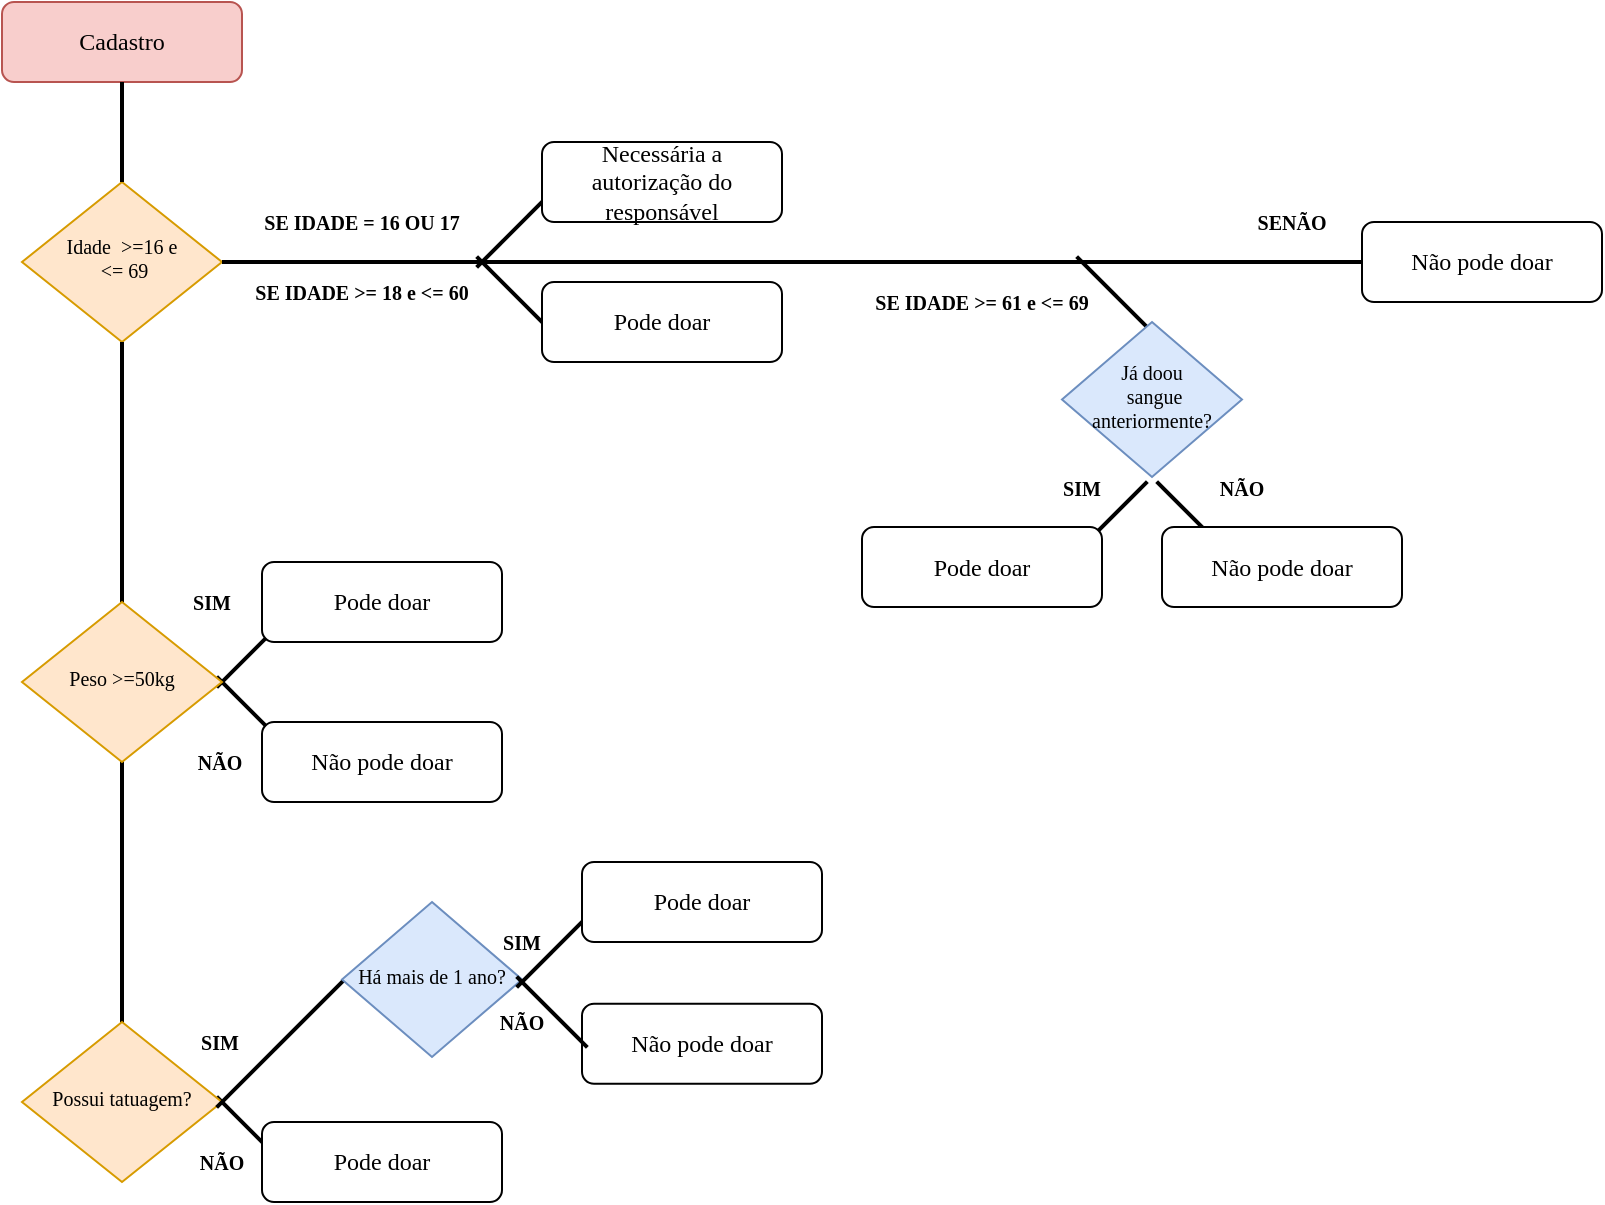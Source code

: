 <mxfile version="20.2.7" type="github">
  <diagram id="C5RBs43oDa-KdzZeNtuy" name="Page-1">
    <mxGraphModel dx="1422" dy="794" grid="1" gridSize="10" guides="1" tooltips="1" connect="1" arrows="1" fold="1" page="1" pageScale="1" pageWidth="1200" pageHeight="1920" math="0" shadow="0">
      <root>
        <mxCell id="WIyWlLk6GJQsqaUBKTNV-0" />
        <mxCell id="WIyWlLk6GJQsqaUBKTNV-1" parent="WIyWlLk6GJQsqaUBKTNV-0" />
        <mxCell id="WIyWlLk6GJQsqaUBKTNV-3" value="Cadastro" style="rounded=1;whiteSpace=wrap;html=1;fontSize=12;glass=0;strokeWidth=1;shadow=0;fillColor=#f8cecc;strokeColor=#b85450;fontFamily=Montserrat;1,300&amp;family=Montserrat:wght@200&amp;family=Sanchez&amp;display=swap&quot; rel=&quot;stylesheet&quot;&gt;;" parent="WIyWlLk6GJQsqaUBKTNV-1" vertex="1">
          <mxGeometry x="160" y="80" width="120" height="40" as="geometry" />
        </mxCell>
        <mxCell id="WIyWlLk6GJQsqaUBKTNV-6" value="Idade&amp;nbsp; &amp;gt;=16 e&lt;br&gt;&amp;nbsp;&amp;lt;= 69" style="rhombus;whiteSpace=wrap;html=1;shadow=0;fontFamily=Montserrat;fontSize=10;align=center;strokeWidth=1;spacing=6;spacingTop=-4;fillColor=#ffe6cc;strokeColor=#d79b00;" parent="WIyWlLk6GJQsqaUBKTNV-1" vertex="1">
          <mxGeometry x="170" y="170" width="100" height="80" as="geometry" />
        </mxCell>
        <mxCell id="_vc62bu4L6rgQ7pUkIKq-5" value="" style="line;strokeWidth=2;html=1;fontSize=10;rotation=90;fontFamily=Montserrat;" vertex="1" parent="WIyWlLk6GJQsqaUBKTNV-1">
          <mxGeometry x="195" y="140" width="50" height="10" as="geometry" />
        </mxCell>
        <mxCell id="_vc62bu4L6rgQ7pUkIKq-12" value="" style="line;strokeWidth=2;html=1;fontSize=10;rotation=90;fontFamily=Montserrat;" vertex="1" parent="WIyWlLk6GJQsqaUBKTNV-1">
          <mxGeometry x="151.25" y="313.75" width="137.5" height="10" as="geometry" />
        </mxCell>
        <mxCell id="_vc62bu4L6rgQ7pUkIKq-15" value="" style="line;strokeWidth=2;html=1;fontSize=10;rotation=-45;fontFamily=Montserrat;" vertex="1" parent="WIyWlLk6GJQsqaUBKTNV-1">
          <mxGeometry x="260" y="400" width="50" height="10" as="geometry" />
        </mxCell>
        <mxCell id="_vc62bu4L6rgQ7pUkIKq-16" value="" style="line;strokeWidth=2;html=1;fontSize=10;rotation=45;fontFamily=Montserrat;" vertex="1" parent="WIyWlLk6GJQsqaUBKTNV-1">
          <mxGeometry x="260" y="430" width="50" height="10" as="geometry" />
        </mxCell>
        <mxCell id="_vc62bu4L6rgQ7pUkIKq-17" value="SIM" style="text;html=1;strokeColor=none;fillColor=none;align=center;verticalAlign=middle;whiteSpace=wrap;rounded=0;fontSize=10;fontFamily=Montserrat;fontStyle=1" vertex="1" parent="WIyWlLk6GJQsqaUBKTNV-1">
          <mxGeometry x="245" y="370" width="40" height="20" as="geometry" />
        </mxCell>
        <mxCell id="_vc62bu4L6rgQ7pUkIKq-18" value="NÃO" style="text;html=1;strokeColor=none;fillColor=none;align=center;verticalAlign=middle;whiteSpace=wrap;rounded=0;fontSize=10;fontFamily=Montserrat;fontStyle=1" vertex="1" parent="WIyWlLk6GJQsqaUBKTNV-1">
          <mxGeometry x="248.75" y="450" width="40" height="20" as="geometry" />
        </mxCell>
        <mxCell id="_vc62bu4L6rgQ7pUkIKq-19" value="Pode doar" style="rounded=1;whiteSpace=wrap;html=1;fontSize=12;glass=0;strokeWidth=1;shadow=0;fontFamily=Montserrat;" vertex="1" parent="WIyWlLk6GJQsqaUBKTNV-1">
          <mxGeometry x="290" y="360" width="120" height="40" as="geometry" />
        </mxCell>
        <mxCell id="_vc62bu4L6rgQ7pUkIKq-20" value="Não pode doar" style="rounded=1;whiteSpace=wrap;html=1;fontSize=12;glass=0;strokeWidth=1;shadow=0;fontFamily=Montserrat;" vertex="1" parent="WIyWlLk6GJQsqaUBKTNV-1">
          <mxGeometry x="290" y="440" width="120" height="40" as="geometry" />
        </mxCell>
        <mxCell id="_vc62bu4L6rgQ7pUkIKq-21" value="" style="line;strokeWidth=2;html=1;fontSize=10;rotation=0;fontFamily=Montserrat;fontStyle=0" vertex="1" parent="WIyWlLk6GJQsqaUBKTNV-1">
          <mxGeometry x="270" y="205" width="570" height="10" as="geometry" />
        </mxCell>
        <mxCell id="_vc62bu4L6rgQ7pUkIKq-22" value="" style="line;strokeWidth=2;html=1;fontSize=10;rotation=-225;fontFamily=Montserrat;" vertex="1" parent="WIyWlLk6GJQsqaUBKTNV-1">
          <mxGeometry x="390" y="190" width="50" height="10" as="geometry" />
        </mxCell>
        <mxCell id="_vc62bu4L6rgQ7pUkIKq-24" value="" style="line;strokeWidth=2;html=1;fontSize=10;rotation=-135;fontFamily=Montserrat;" vertex="1" parent="WIyWlLk6GJQsqaUBKTNV-1">
          <mxGeometry x="390" y="220" width="50" height="10" as="geometry" />
        </mxCell>
        <mxCell id="_vc62bu4L6rgQ7pUkIKq-25" value="SE IDADE = 16 OU 17" style="text;html=1;strokeColor=none;fillColor=none;align=center;verticalAlign=middle;whiteSpace=wrap;rounded=0;fontSize=10;fontFamily=Montserrat;fontStyle=1" vertex="1" parent="WIyWlLk6GJQsqaUBKTNV-1">
          <mxGeometry x="280" y="180" width="120" height="20" as="geometry" />
        </mxCell>
        <mxCell id="_vc62bu4L6rgQ7pUkIKq-26" value="SE IDADE &amp;gt;= 18 e &amp;lt;= 60" style="text;html=1;strokeColor=none;fillColor=none;align=center;verticalAlign=middle;whiteSpace=wrap;rounded=0;fontSize=10;fontFamily=Montserrat;fontStyle=1" vertex="1" parent="WIyWlLk6GJQsqaUBKTNV-1">
          <mxGeometry x="280" y="215" width="120" height="20" as="geometry" />
        </mxCell>
        <mxCell id="_vc62bu4L6rgQ7pUkIKq-27" value="Pode doar" style="rounded=1;whiteSpace=wrap;html=1;fontSize=12;glass=0;strokeWidth=1;shadow=0;fontFamily=Montserrat;" vertex="1" parent="WIyWlLk6GJQsqaUBKTNV-1">
          <mxGeometry x="430" y="220" width="120" height="40" as="geometry" />
        </mxCell>
        <mxCell id="_vc62bu4L6rgQ7pUkIKq-28" value="Necessária a autorização do responsável" style="rounded=1;whiteSpace=wrap;html=1;fontSize=12;glass=0;strokeWidth=1;shadow=0;fontFamily=Montserrat;" vertex="1" parent="WIyWlLk6GJQsqaUBKTNV-1">
          <mxGeometry x="430" y="150" width="120" height="40" as="geometry" />
        </mxCell>
        <mxCell id="_vc62bu4L6rgQ7pUkIKq-30" value="SENÃO" style="text;html=1;strokeColor=none;fillColor=none;align=center;verticalAlign=middle;whiteSpace=wrap;rounded=0;fontSize=10;fontFamily=Montserrat;fontStyle=1" vertex="1" parent="WIyWlLk6GJQsqaUBKTNV-1">
          <mxGeometry x="770" y="180" width="70" height="20" as="geometry" />
        </mxCell>
        <mxCell id="_vc62bu4L6rgQ7pUkIKq-32" value="Não pode doar" style="rounded=1;whiteSpace=wrap;html=1;fontSize=12;glass=0;strokeWidth=1;shadow=0;fontFamily=Montserrat;" vertex="1" parent="WIyWlLk6GJQsqaUBKTNV-1">
          <mxGeometry x="840" y="190" width="120" height="40" as="geometry" />
        </mxCell>
        <mxCell id="_vc62bu4L6rgQ7pUkIKq-38" value="" style="line;strokeWidth=2;html=1;fontSize=10;rotation=-135;fontFamily=Montserrat;" vertex="1" parent="WIyWlLk6GJQsqaUBKTNV-1">
          <mxGeometry x="690" y="220" width="50" height="10" as="geometry" />
        </mxCell>
        <mxCell id="_vc62bu4L6rgQ7pUkIKq-40" value="SE IDADE &amp;gt;= 61 e &amp;lt;= 69" style="text;html=1;strokeColor=none;fillColor=none;align=center;verticalAlign=middle;whiteSpace=wrap;rounded=0;fontSize=10;fontFamily=Montserrat;fontStyle=1" vertex="1" parent="WIyWlLk6GJQsqaUBKTNV-1">
          <mxGeometry x="590" y="220" width="120" height="20" as="geometry" />
        </mxCell>
        <mxCell id="_vc62bu4L6rgQ7pUkIKq-42" value="Já doou&lt;br&gt;&amp;nbsp;sangue anteriormente?" style="rhombus;whiteSpace=wrap;html=1;shadow=0;fontFamily=Montserrat;fontSize=10;align=center;strokeWidth=1;spacing=6;spacingTop=-4;fillColor=#dae8fc;strokeColor=#6c8ebf;" vertex="1" parent="WIyWlLk6GJQsqaUBKTNV-1">
          <mxGeometry x="690" y="240" width="90" height="77.5" as="geometry" />
        </mxCell>
        <mxCell id="_vc62bu4L6rgQ7pUkIKq-43" value="" style="line;strokeWidth=2;html=1;fontSize=10;rotation=-45;fontFamily=Montserrat;" vertex="1" parent="WIyWlLk6GJQsqaUBKTNV-1">
          <mxGeometry x="690" y="332.5" width="50" height="10" as="geometry" />
        </mxCell>
        <mxCell id="_vc62bu4L6rgQ7pUkIKq-44" value="SIM" style="text;html=1;strokeColor=none;fillColor=none;align=center;verticalAlign=middle;whiteSpace=wrap;rounded=0;fontSize=10;fontFamily=Montserrat;fontStyle=1" vertex="1" parent="WIyWlLk6GJQsqaUBKTNV-1">
          <mxGeometry x="680" y="312.5" width="40" height="20" as="geometry" />
        </mxCell>
        <mxCell id="_vc62bu4L6rgQ7pUkIKq-45" value="Pode doar" style="rounded=1;whiteSpace=wrap;html=1;fontSize=12;glass=0;strokeWidth=1;shadow=0;fontFamily=Montserrat;" vertex="1" parent="WIyWlLk6GJQsqaUBKTNV-1">
          <mxGeometry x="590" y="342.5" width="120" height="40" as="geometry" />
        </mxCell>
        <mxCell id="_vc62bu4L6rgQ7pUkIKq-46" value="" style="line;strokeWidth=2;html=1;fontSize=10;rotation=45;fontFamily=Montserrat;" vertex="1" parent="WIyWlLk6GJQsqaUBKTNV-1">
          <mxGeometry x="730" y="332.5" width="50" height="10" as="geometry" />
        </mxCell>
        <mxCell id="_vc62bu4L6rgQ7pUkIKq-47" value="Não pode doar" style="rounded=1;whiteSpace=wrap;html=1;fontSize=12;glass=0;strokeWidth=1;shadow=0;fontFamily=Montserrat;" vertex="1" parent="WIyWlLk6GJQsqaUBKTNV-1">
          <mxGeometry x="740" y="342.5" width="120" height="40" as="geometry" />
        </mxCell>
        <mxCell id="_vc62bu4L6rgQ7pUkIKq-48" value="NÃO" style="text;html=1;strokeColor=none;fillColor=none;align=center;verticalAlign=middle;whiteSpace=wrap;rounded=0;fontSize=10;fontFamily=Montserrat;fontStyle=1" vertex="1" parent="WIyWlLk6GJQsqaUBKTNV-1">
          <mxGeometry x="760" y="312.5" width="40" height="20" as="geometry" />
        </mxCell>
        <mxCell id="_vc62bu4L6rgQ7pUkIKq-54" value="" style="line;strokeWidth=2;html=1;fontSize=10;rotation=90;fontFamily=Montserrat;" vertex="1" parent="WIyWlLk6GJQsqaUBKTNV-1">
          <mxGeometry x="151.25" y="520" width="137.5" height="10" as="geometry" />
        </mxCell>
        <mxCell id="_vc62bu4L6rgQ7pUkIKq-13" value="Peso &amp;gt;=50kg" style="rhombus;whiteSpace=wrap;html=1;shadow=0;fontFamily=Montserrat;fontSize=10;align=center;strokeWidth=1;spacing=6;spacingTop=-4;fillColor=#ffe6cc;strokeColor=#d79b00;" vertex="1" parent="WIyWlLk6GJQsqaUBKTNV-1">
          <mxGeometry x="170" y="380" width="100" height="80" as="geometry" />
        </mxCell>
        <mxCell id="_vc62bu4L6rgQ7pUkIKq-55" value="" style="line;strokeWidth=2;html=1;fontSize=10;rotation=45;fontFamily=Montserrat;" vertex="1" parent="WIyWlLk6GJQsqaUBKTNV-1">
          <mxGeometry x="260" y="640" width="50" height="10" as="geometry" />
        </mxCell>
        <mxCell id="_vc62bu4L6rgQ7pUkIKq-56" value="NÃO" style="text;html=1;strokeColor=none;fillColor=none;align=center;verticalAlign=middle;whiteSpace=wrap;rounded=0;fontSize=10;fontFamily=Montserrat;fontStyle=1" vertex="1" parent="WIyWlLk6GJQsqaUBKTNV-1">
          <mxGeometry x="250" y="650" width="40" height="20" as="geometry" />
        </mxCell>
        <mxCell id="_vc62bu4L6rgQ7pUkIKq-57" value="Pode doar" style="rounded=1;whiteSpace=wrap;html=1;fontSize=12;glass=0;strokeWidth=1;shadow=0;fontFamily=Montserrat;" vertex="1" parent="WIyWlLk6GJQsqaUBKTNV-1">
          <mxGeometry x="290" y="640" width="120" height="40" as="geometry" />
        </mxCell>
        <mxCell id="_vc62bu4L6rgQ7pUkIKq-53" value="Possui tatuagem?" style="rhombus;whiteSpace=wrap;html=1;shadow=0;fontFamily=Montserrat;fontSize=10;align=center;strokeWidth=1;spacing=6;spacingTop=-4;fillColor=#ffe6cc;strokeColor=#d79b00;" vertex="1" parent="WIyWlLk6GJQsqaUBKTNV-1">
          <mxGeometry x="170" y="590" width="100" height="80" as="geometry" />
        </mxCell>
        <mxCell id="_vc62bu4L6rgQ7pUkIKq-58" value="" style="line;strokeWidth=2;html=1;fontSize=10;rotation=-45;fontFamily=Montserrat;" vertex="1" parent="WIyWlLk6GJQsqaUBKTNV-1">
          <mxGeometry x="254.14" y="595.86" width="90" height="10" as="geometry" />
        </mxCell>
        <mxCell id="_vc62bu4L6rgQ7pUkIKq-59" value="SIM" style="text;html=1;strokeColor=none;fillColor=none;align=center;verticalAlign=middle;whiteSpace=wrap;rounded=0;fontSize=10;fontFamily=Montserrat;fontStyle=1" vertex="1" parent="WIyWlLk6GJQsqaUBKTNV-1">
          <mxGeometry x="248.75" y="590" width="40" height="20" as="geometry" />
        </mxCell>
        <mxCell id="_vc62bu4L6rgQ7pUkIKq-63" value="Não pode doar" style="rounded=1;whiteSpace=wrap;html=1;fontSize=12;glass=0;strokeWidth=1;shadow=0;fontFamily=Montserrat;" vertex="1" parent="WIyWlLk6GJQsqaUBKTNV-1">
          <mxGeometry x="450" y="580.86" width="120" height="40" as="geometry" />
        </mxCell>
        <mxCell id="_vc62bu4L6rgQ7pUkIKq-64" value="Há mais de 1 ano?" style="rhombus;whiteSpace=wrap;html=1;shadow=0;fontFamily=Montserrat;fontSize=10;align=center;strokeWidth=1;spacing=6;spacingTop=-4;fillColor=#dae8fc;strokeColor=#6c8ebf;" vertex="1" parent="WIyWlLk6GJQsqaUBKTNV-1">
          <mxGeometry x="330" y="530" width="90" height="77.5" as="geometry" />
        </mxCell>
        <mxCell id="_vc62bu4L6rgQ7pUkIKq-65" value="" style="line;strokeWidth=2;html=1;fontSize=10;rotation=45;fontFamily=Montserrat;" vertex="1" parent="WIyWlLk6GJQsqaUBKTNV-1">
          <mxGeometry x="410" y="580" width="50" height="10" as="geometry" />
        </mxCell>
        <mxCell id="_vc62bu4L6rgQ7pUkIKq-66" value="" style="line;strokeWidth=2;html=1;fontSize=10;rotation=-45;fontFamily=Montserrat;" vertex="1" parent="WIyWlLk6GJQsqaUBKTNV-1">
          <mxGeometry x="410" y="550" width="50" height="10" as="geometry" />
        </mxCell>
        <mxCell id="_vc62bu4L6rgQ7pUkIKq-67" value="SIM" style="text;html=1;strokeColor=none;fillColor=none;align=center;verticalAlign=middle;whiteSpace=wrap;rounded=0;fontSize=10;fontFamily=Montserrat;fontStyle=1" vertex="1" parent="WIyWlLk6GJQsqaUBKTNV-1">
          <mxGeometry x="400" y="540" width="40" height="20" as="geometry" />
        </mxCell>
        <mxCell id="_vc62bu4L6rgQ7pUkIKq-68" value="NÃO" style="text;html=1;strokeColor=none;fillColor=none;align=center;verticalAlign=middle;whiteSpace=wrap;rounded=0;fontSize=10;fontFamily=Montserrat;fontStyle=1" vertex="1" parent="WIyWlLk6GJQsqaUBKTNV-1">
          <mxGeometry x="400" y="580" width="40" height="20" as="geometry" />
        </mxCell>
        <mxCell id="_vc62bu4L6rgQ7pUkIKq-69" value="Pode doar" style="rounded=1;whiteSpace=wrap;html=1;fontSize=12;glass=0;strokeWidth=1;shadow=0;fontFamily=Montserrat;" vertex="1" parent="WIyWlLk6GJQsqaUBKTNV-1">
          <mxGeometry x="450" y="510" width="120" height="40" as="geometry" />
        </mxCell>
      </root>
    </mxGraphModel>
  </diagram>
</mxfile>
